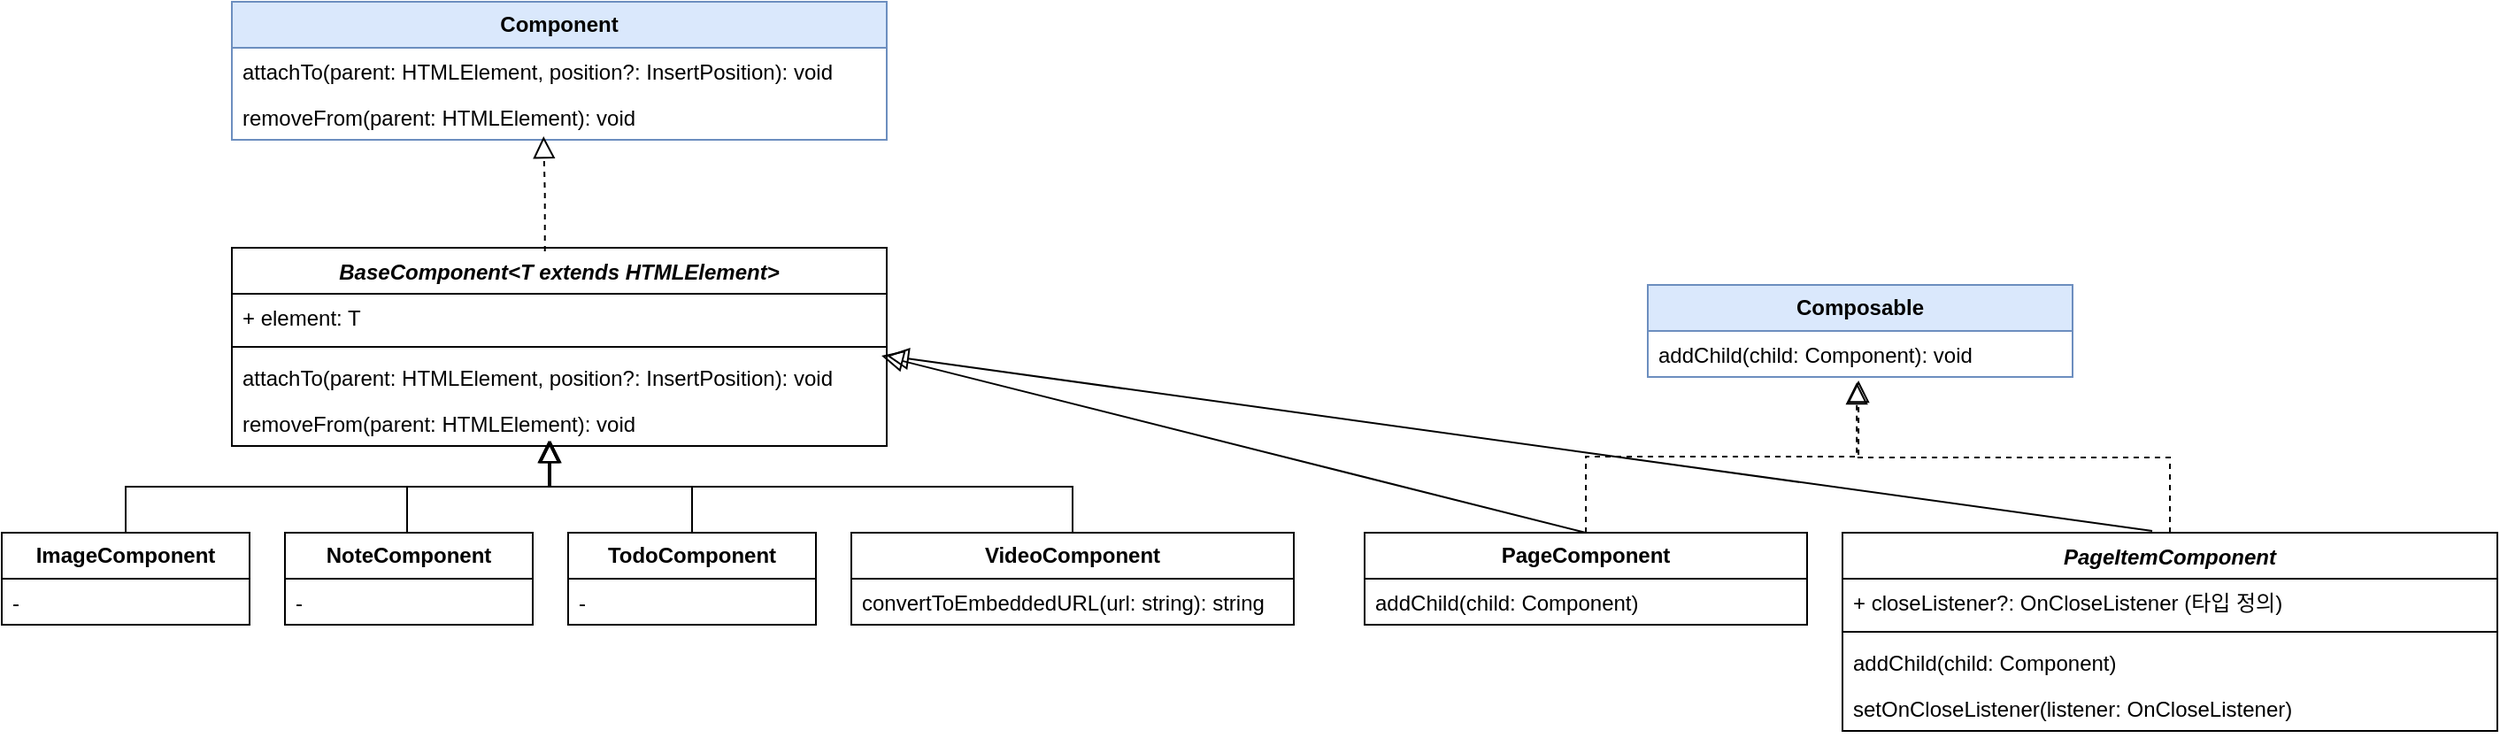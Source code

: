 <mxfile version="28.0.7">
  <diagram id="C5RBs43oDa-KdzZeNtuy" name="Page-1">
    <mxGraphModel dx="1412" dy="845" grid="1" gridSize="10" guides="1" tooltips="1" connect="1" arrows="1" fold="1" page="1" pageScale="1" pageWidth="827" pageHeight="1169" math="0" shadow="0">
      <root>
        <mxCell id="WIyWlLk6GJQsqaUBKTNV-0" />
        <mxCell id="WIyWlLk6GJQsqaUBKTNV-1" parent="WIyWlLk6GJQsqaUBKTNV-0" />
        <mxCell id="9JNk9C_VZ7fs6iSy1HpL-6" value="&lt;b&gt;Component&lt;/b&gt;" style="swimlane;fontStyle=0;childLayout=stackLayout;horizontal=1;startSize=26;fillColor=#dae8fc;horizontalStack=0;resizeParent=1;resizeParentMax=0;resizeLast=0;collapsible=1;marginBottom=0;whiteSpace=wrap;html=1;strokeColor=#6c8ebf;" vertex="1" parent="WIyWlLk6GJQsqaUBKTNV-1">
          <mxGeometry x="140" y="450" width="370" height="78" as="geometry" />
        </mxCell>
        <mxCell id="9JNk9C_VZ7fs6iSy1HpL-7" value="attachTo(parent: HTMLElement, position?: InsertPosition): void" style="text;strokeColor=none;fillColor=none;align=left;verticalAlign=top;spacingLeft=4;spacingRight=4;overflow=hidden;rotatable=0;points=[[0,0.5],[1,0.5]];portConstraint=eastwest;whiteSpace=wrap;html=1;" vertex="1" parent="9JNk9C_VZ7fs6iSy1HpL-6">
          <mxGeometry y="26" width="370" height="26" as="geometry" />
        </mxCell>
        <mxCell id="9JNk9C_VZ7fs6iSy1HpL-8" value="removeFrom(parent: HTMLElement): void" style="text;strokeColor=none;fillColor=none;align=left;verticalAlign=top;spacingLeft=4;spacingRight=4;overflow=hidden;rotatable=0;points=[[0,0.5],[1,0.5]];portConstraint=eastwest;whiteSpace=wrap;html=1;" vertex="1" parent="9JNk9C_VZ7fs6iSy1HpL-6">
          <mxGeometry y="52" width="370" height="26" as="geometry" />
        </mxCell>
        <mxCell id="9JNk9C_VZ7fs6iSy1HpL-10" value="BaseComponent&lt;T extends HTMLElement&gt;" style="swimlane;fontStyle=3;align=center;verticalAlign=top;childLayout=stackLayout;horizontal=1;startSize=26;horizontalStack=0;resizeParent=1;resizeLast=0;collapsible=1;marginBottom=0;rounded=0;shadow=0;strokeWidth=1;" vertex="1" parent="WIyWlLk6GJQsqaUBKTNV-1">
          <mxGeometry x="140" y="589" width="370" height="112" as="geometry">
            <mxRectangle x="230" y="140" width="160" height="26" as="alternateBounds" />
          </mxGeometry>
        </mxCell>
        <mxCell id="9JNk9C_VZ7fs6iSy1HpL-11" value="+ element: T" style="text;align=left;verticalAlign=top;spacingLeft=4;spacingRight=4;overflow=hidden;rotatable=0;points=[[0,0.5],[1,0.5]];portConstraint=eastwest;" vertex="1" parent="9JNk9C_VZ7fs6iSy1HpL-10">
          <mxGeometry y="26" width="370" height="26" as="geometry" />
        </mxCell>
        <mxCell id="9JNk9C_VZ7fs6iSy1HpL-14" value="" style="line;html=1;strokeWidth=1;align=left;verticalAlign=middle;spacingTop=-1;spacingLeft=3;spacingRight=3;rotatable=0;labelPosition=right;points=[];portConstraint=eastwest;" vertex="1" parent="9JNk9C_VZ7fs6iSy1HpL-10">
          <mxGeometry y="52" width="370" height="8" as="geometry" />
        </mxCell>
        <mxCell id="9JNk9C_VZ7fs6iSy1HpL-15" value="attachTo(parent: HTMLElement, position?: InsertPosition): void" style="text;align=left;verticalAlign=top;spacingLeft=4;spacingRight=4;overflow=hidden;rotatable=0;points=[[0,0.5],[1,0.5]];portConstraint=eastwest;" vertex="1" parent="9JNk9C_VZ7fs6iSy1HpL-10">
          <mxGeometry y="60" width="370" height="26" as="geometry" />
        </mxCell>
        <mxCell id="9JNk9C_VZ7fs6iSy1HpL-16" value="removeFrom(parent: HTMLElement): void" style="text;align=left;verticalAlign=top;spacingLeft=4;spacingRight=4;overflow=hidden;rotatable=0;points=[[0,0.5],[1,0.5]];portConstraint=eastwest;" vertex="1" parent="9JNk9C_VZ7fs6iSy1HpL-10">
          <mxGeometry y="86" width="370" height="26" as="geometry" />
        </mxCell>
        <mxCell id="9JNk9C_VZ7fs6iSy1HpL-17" value="" style="endArrow=block;endSize=10;endFill=0;shadow=0;strokeWidth=1;rounded=0;curved=0;edgeStyle=elbowEdgeStyle;elbow=vertical;entryX=0.476;entryY=0.923;entryDx=0;entryDy=0;entryPerimeter=0;exitX=0.478;exitY=0.018;exitDx=0;exitDy=0;exitPerimeter=0;dashed=1;" edge="1" parent="WIyWlLk6GJQsqaUBKTNV-1" source="9JNk9C_VZ7fs6iSy1HpL-10" target="9JNk9C_VZ7fs6iSy1HpL-8">
          <mxGeometry width="160" relative="1" as="geometry">
            <mxPoint x="460" y="492" as="sourcePoint" />
            <mxPoint x="350" y="390" as="targetPoint" />
          </mxGeometry>
        </mxCell>
        <mxCell id="9JNk9C_VZ7fs6iSy1HpL-18" value="&lt;b&gt;ImageComponent&lt;/b&gt;" style="swimlane;fontStyle=0;childLayout=stackLayout;horizontal=1;startSize=26;fillColor=none;horizontalStack=0;resizeParent=1;resizeParentMax=0;resizeLast=0;collapsible=1;marginBottom=0;whiteSpace=wrap;html=1;" vertex="1" parent="WIyWlLk6GJQsqaUBKTNV-1">
          <mxGeometry x="10" y="750" width="140" height="52" as="geometry" />
        </mxCell>
        <mxCell id="9JNk9C_VZ7fs6iSy1HpL-19" value="-" style="text;strokeColor=none;fillColor=none;align=left;verticalAlign=top;spacingLeft=4;spacingRight=4;overflow=hidden;rotatable=0;points=[[0,0.5],[1,0.5]];portConstraint=eastwest;whiteSpace=wrap;html=1;" vertex="1" parent="9JNk9C_VZ7fs6iSy1HpL-18">
          <mxGeometry y="26" width="140" height="26" as="geometry" />
        </mxCell>
        <mxCell id="9JNk9C_VZ7fs6iSy1HpL-22" value="&lt;b&gt;NoteComponent&lt;/b&gt;" style="swimlane;fontStyle=0;childLayout=stackLayout;horizontal=1;startSize=26;fillColor=none;horizontalStack=0;resizeParent=1;resizeParentMax=0;resizeLast=0;collapsible=1;marginBottom=0;whiteSpace=wrap;html=1;" vertex="1" parent="WIyWlLk6GJQsqaUBKTNV-1">
          <mxGeometry x="170" y="750" width="140" height="52" as="geometry" />
        </mxCell>
        <mxCell id="9JNk9C_VZ7fs6iSy1HpL-23" value="-" style="text;strokeColor=none;fillColor=none;align=left;verticalAlign=top;spacingLeft=4;spacingRight=4;overflow=hidden;rotatable=0;points=[[0,0.5],[1,0.5]];portConstraint=eastwest;whiteSpace=wrap;html=1;" vertex="1" parent="9JNk9C_VZ7fs6iSy1HpL-22">
          <mxGeometry y="26" width="140" height="26" as="geometry" />
        </mxCell>
        <mxCell id="9JNk9C_VZ7fs6iSy1HpL-24" value="&lt;b&gt;TodoComponent&lt;/b&gt;" style="swimlane;fontStyle=0;childLayout=stackLayout;horizontal=1;startSize=26;fillColor=none;horizontalStack=0;resizeParent=1;resizeParentMax=0;resizeLast=0;collapsible=1;marginBottom=0;whiteSpace=wrap;html=1;" vertex="1" parent="WIyWlLk6GJQsqaUBKTNV-1">
          <mxGeometry x="330" y="750" width="140" height="52" as="geometry" />
        </mxCell>
        <mxCell id="9JNk9C_VZ7fs6iSy1HpL-25" value="-" style="text;strokeColor=none;fillColor=none;align=left;verticalAlign=top;spacingLeft=4;spacingRight=4;overflow=hidden;rotatable=0;points=[[0,0.5],[1,0.5]];portConstraint=eastwest;whiteSpace=wrap;html=1;" vertex="1" parent="9JNk9C_VZ7fs6iSy1HpL-24">
          <mxGeometry y="26" width="140" height="26" as="geometry" />
        </mxCell>
        <mxCell id="9JNk9C_VZ7fs6iSy1HpL-26" value="&lt;b&gt;VideoComponent&lt;/b&gt;" style="swimlane;fontStyle=0;childLayout=stackLayout;horizontal=1;startSize=26;fillColor=none;horizontalStack=0;resizeParent=1;resizeParentMax=0;resizeLast=0;collapsible=1;marginBottom=0;whiteSpace=wrap;html=1;" vertex="1" parent="WIyWlLk6GJQsqaUBKTNV-1">
          <mxGeometry x="490" y="750" width="250" height="52" as="geometry" />
        </mxCell>
        <mxCell id="9JNk9C_VZ7fs6iSy1HpL-27" value="convertToEmbeddedURL(url: string): string" style="text;strokeColor=none;fillColor=none;align=left;verticalAlign=top;spacingLeft=4;spacingRight=4;overflow=hidden;rotatable=0;points=[[0,0.5],[1,0.5]];portConstraint=eastwest;whiteSpace=wrap;html=1;" vertex="1" parent="9JNk9C_VZ7fs6iSy1HpL-26">
          <mxGeometry y="26" width="250" height="26" as="geometry" />
        </mxCell>
        <mxCell id="9JNk9C_VZ7fs6iSy1HpL-28" value="" style="endArrow=block;endSize=10;endFill=0;shadow=0;strokeWidth=1;rounded=0;curved=0;edgeStyle=elbowEdgeStyle;elbow=vertical;exitX=0.5;exitY=0;exitDx=0;exitDy=0;entryX=0.484;entryY=0.885;entryDx=0;entryDy=0;entryPerimeter=0;" edge="1" parent="WIyWlLk6GJQsqaUBKTNV-1" source="9JNk9C_VZ7fs6iSy1HpL-26" target="9JNk9C_VZ7fs6iSy1HpL-16">
          <mxGeometry width="160" relative="1" as="geometry">
            <mxPoint x="570" y="422" as="sourcePoint" />
            <mxPoint x="460" y="320" as="targetPoint" />
          </mxGeometry>
        </mxCell>
        <mxCell id="9JNk9C_VZ7fs6iSy1HpL-29" value="" style="endArrow=block;endSize=10;endFill=0;shadow=0;strokeWidth=1;rounded=0;curved=0;edgeStyle=elbowEdgeStyle;elbow=vertical;exitX=0.5;exitY=0;exitDx=0;exitDy=0;" edge="1" parent="WIyWlLk6GJQsqaUBKTNV-1" source="9JNk9C_VZ7fs6iSy1HpL-24">
          <mxGeometry width="160" relative="1" as="geometry">
            <mxPoint x="885" y="780" as="sourcePoint" />
            <mxPoint x="319" y="698" as="targetPoint" />
          </mxGeometry>
        </mxCell>
        <mxCell id="9JNk9C_VZ7fs6iSy1HpL-31" value="" style="endArrow=block;endSize=10;endFill=0;shadow=0;strokeWidth=1;rounded=0;curved=0;edgeStyle=elbowEdgeStyle;elbow=vertical;" edge="1" parent="WIyWlLk6GJQsqaUBKTNV-1">
          <mxGeometry width="160" relative="1" as="geometry">
            <mxPoint x="239" y="750" as="sourcePoint" />
            <mxPoint x="320" y="698" as="targetPoint" />
          </mxGeometry>
        </mxCell>
        <mxCell id="9JNk9C_VZ7fs6iSy1HpL-32" value="" style="endArrow=block;endSize=10;endFill=0;shadow=0;strokeWidth=1;rounded=0;curved=0;edgeStyle=elbowEdgeStyle;elbow=vertical;exitX=0.5;exitY=0;exitDx=0;exitDy=0;entryX=0.484;entryY=0.885;entryDx=0;entryDy=0;entryPerimeter=0;" edge="1" parent="WIyWlLk6GJQsqaUBKTNV-1" source="9JNk9C_VZ7fs6iSy1HpL-18">
          <mxGeometry width="160" relative="1" as="geometry">
            <mxPoint x="24" y="750" as="sourcePoint" />
            <mxPoint x="320" y="698" as="targetPoint" />
          </mxGeometry>
        </mxCell>
        <mxCell id="9JNk9C_VZ7fs6iSy1HpL-33" value="&lt;b&gt;Composable&lt;/b&gt;" style="swimlane;fontStyle=0;childLayout=stackLayout;horizontal=1;startSize=26;fillColor=#dae8fc;horizontalStack=0;resizeParent=1;resizeParentMax=0;resizeLast=0;collapsible=1;marginBottom=0;whiteSpace=wrap;html=1;strokeColor=#6c8ebf;" vertex="1" parent="WIyWlLk6GJQsqaUBKTNV-1">
          <mxGeometry x="940" y="610" width="240" height="52" as="geometry" />
        </mxCell>
        <mxCell id="9JNk9C_VZ7fs6iSy1HpL-34" value="addChild(child: Component): void" style="text;strokeColor=none;fillColor=none;align=left;verticalAlign=top;spacingLeft=4;spacingRight=4;overflow=hidden;rotatable=0;points=[[0,0.5],[1,0.5]];portConstraint=eastwest;whiteSpace=wrap;html=1;" vertex="1" parent="9JNk9C_VZ7fs6iSy1HpL-33">
          <mxGeometry y="26" width="240" height="26" as="geometry" />
        </mxCell>
        <mxCell id="9JNk9C_VZ7fs6iSy1HpL-36" value="PageItemComponent" style="swimlane;fontStyle=3;align=center;verticalAlign=top;childLayout=stackLayout;horizontal=1;startSize=26;horizontalStack=0;resizeParent=1;resizeLast=0;collapsible=1;marginBottom=0;rounded=0;shadow=0;strokeWidth=1;" vertex="1" parent="WIyWlLk6GJQsqaUBKTNV-1">
          <mxGeometry x="1050" y="750" width="370" height="112" as="geometry">
            <mxRectangle x="230" y="140" width="160" height="26" as="alternateBounds" />
          </mxGeometry>
        </mxCell>
        <mxCell id="9JNk9C_VZ7fs6iSy1HpL-37" value="+ closeListener?: OnCloseListener (타입 정의)" style="text;align=left;verticalAlign=top;spacingLeft=4;spacingRight=4;overflow=hidden;rotatable=0;points=[[0,0.5],[1,0.5]];portConstraint=eastwest;" vertex="1" parent="9JNk9C_VZ7fs6iSy1HpL-36">
          <mxGeometry y="26" width="370" height="26" as="geometry" />
        </mxCell>
        <mxCell id="9JNk9C_VZ7fs6iSy1HpL-38" value="" style="line;html=1;strokeWidth=1;align=left;verticalAlign=middle;spacingTop=-1;spacingLeft=3;spacingRight=3;rotatable=0;labelPosition=right;points=[];portConstraint=eastwest;" vertex="1" parent="9JNk9C_VZ7fs6iSy1HpL-36">
          <mxGeometry y="52" width="370" height="8" as="geometry" />
        </mxCell>
        <mxCell id="9JNk9C_VZ7fs6iSy1HpL-39" value="addChild(child: Component)" style="text;align=left;verticalAlign=top;spacingLeft=4;spacingRight=4;overflow=hidden;rotatable=0;points=[[0,0.5],[1,0.5]];portConstraint=eastwest;" vertex="1" parent="9JNk9C_VZ7fs6iSy1HpL-36">
          <mxGeometry y="60" width="370" height="26" as="geometry" />
        </mxCell>
        <mxCell id="9JNk9C_VZ7fs6iSy1HpL-40" value="setOnCloseListener(listener: OnCloseListener)" style="text;align=left;verticalAlign=top;spacingLeft=4;spacingRight=4;overflow=hidden;rotatable=0;points=[[0,0.5],[1,0.5]];portConstraint=eastwest;" vertex="1" parent="9JNk9C_VZ7fs6iSy1HpL-36">
          <mxGeometry y="86" width="370" height="26" as="geometry" />
        </mxCell>
        <mxCell id="9JNk9C_VZ7fs6iSy1HpL-41" value="" style="endArrow=block;endSize=10;endFill=0;shadow=0;strokeWidth=1;rounded=0;curved=0;edgeStyle=elbowEdgeStyle;elbow=vertical;entryX=0.492;entryY=1.115;entryDx=0;entryDy=0;entryPerimeter=0;exitX=0.5;exitY=0;exitDx=0;exitDy=0;dashed=1;" edge="1" parent="WIyWlLk6GJQsqaUBKTNV-1" source="9JNk9C_VZ7fs6iSy1HpL-36" target="9JNk9C_VZ7fs6iSy1HpL-34">
          <mxGeometry width="160" relative="1" as="geometry">
            <mxPoint x="351" y="615" as="sourcePoint" />
            <mxPoint x="350" y="550" as="targetPoint" />
          </mxGeometry>
        </mxCell>
        <mxCell id="9JNk9C_VZ7fs6iSy1HpL-47" value="&lt;b&gt;PageComponent&lt;/b&gt;" style="swimlane;fontStyle=0;childLayout=stackLayout;horizontal=1;startSize=26;fillColor=none;horizontalStack=0;resizeParent=1;resizeParentMax=0;resizeLast=0;collapsible=1;marginBottom=0;whiteSpace=wrap;html=1;" vertex="1" parent="WIyWlLk6GJQsqaUBKTNV-1">
          <mxGeometry x="780" y="750" width="250" height="52" as="geometry" />
        </mxCell>
        <mxCell id="9JNk9C_VZ7fs6iSy1HpL-48" value="&lt;span style=&quot;text-wrap-mode: nowrap;&quot;&gt;addChild(child: Component)&lt;/span&gt;" style="text;strokeColor=none;fillColor=none;align=left;verticalAlign=top;spacingLeft=4;spacingRight=4;overflow=hidden;rotatable=0;points=[[0,0.5],[1,0.5]];portConstraint=eastwest;whiteSpace=wrap;html=1;" vertex="1" parent="9JNk9C_VZ7fs6iSy1HpL-47">
          <mxGeometry y="26" width="250" height="26" as="geometry" />
        </mxCell>
        <mxCell id="9JNk9C_VZ7fs6iSy1HpL-49" value="" style="endArrow=block;endSize=10;endFill=0;shadow=0;strokeWidth=1;rounded=0;curved=0;edgeStyle=elbowEdgeStyle;elbow=vertical;entryX=0.496;entryY=1.077;entryDx=0;entryDy=0;entryPerimeter=0;exitX=0.5;exitY=0;exitDx=0;exitDy=0;dashed=1;" edge="1" parent="WIyWlLk6GJQsqaUBKTNV-1" source="9JNk9C_VZ7fs6iSy1HpL-47" target="9JNk9C_VZ7fs6iSy1HpL-34">
          <mxGeometry width="160" relative="1" as="geometry">
            <mxPoint x="1382" y="795" as="sourcePoint" />
            <mxPoint x="1100" y="700" as="targetPoint" />
          </mxGeometry>
        </mxCell>
        <mxCell id="9JNk9C_VZ7fs6iSy1HpL-54" value="" style="endArrow=block;endSize=10;endFill=0;shadow=0;strokeWidth=1;rounded=0;elbow=vertical;exitX=0.5;exitY=0;exitDx=0;exitDy=0;entryX=0.992;entryY=0.038;entryDx=0;entryDy=0;entryPerimeter=0;" edge="1" parent="WIyWlLk6GJQsqaUBKTNV-1" source="9JNk9C_VZ7fs6iSy1HpL-47" target="9JNk9C_VZ7fs6iSy1HpL-15">
          <mxGeometry width="160" relative="1" as="geometry">
            <mxPoint x="866" y="712" as="sourcePoint" />
            <mxPoint x="570" y="660" as="targetPoint" />
          </mxGeometry>
        </mxCell>
        <mxCell id="9JNk9C_VZ7fs6iSy1HpL-55" value="" style="endArrow=block;endSize=10;endFill=0;shadow=0;strokeWidth=1;rounded=0;elbow=vertical;exitX=0.473;exitY=-0.009;exitDx=0;exitDy=0;exitPerimeter=0;" edge="1" parent="WIyWlLk6GJQsqaUBKTNV-1" source="9JNk9C_VZ7fs6iSy1HpL-36">
          <mxGeometry width="160" relative="1" as="geometry">
            <mxPoint x="1136" y="772" as="sourcePoint" />
            <mxPoint x="510" y="650" as="targetPoint" />
          </mxGeometry>
        </mxCell>
      </root>
    </mxGraphModel>
  </diagram>
</mxfile>
